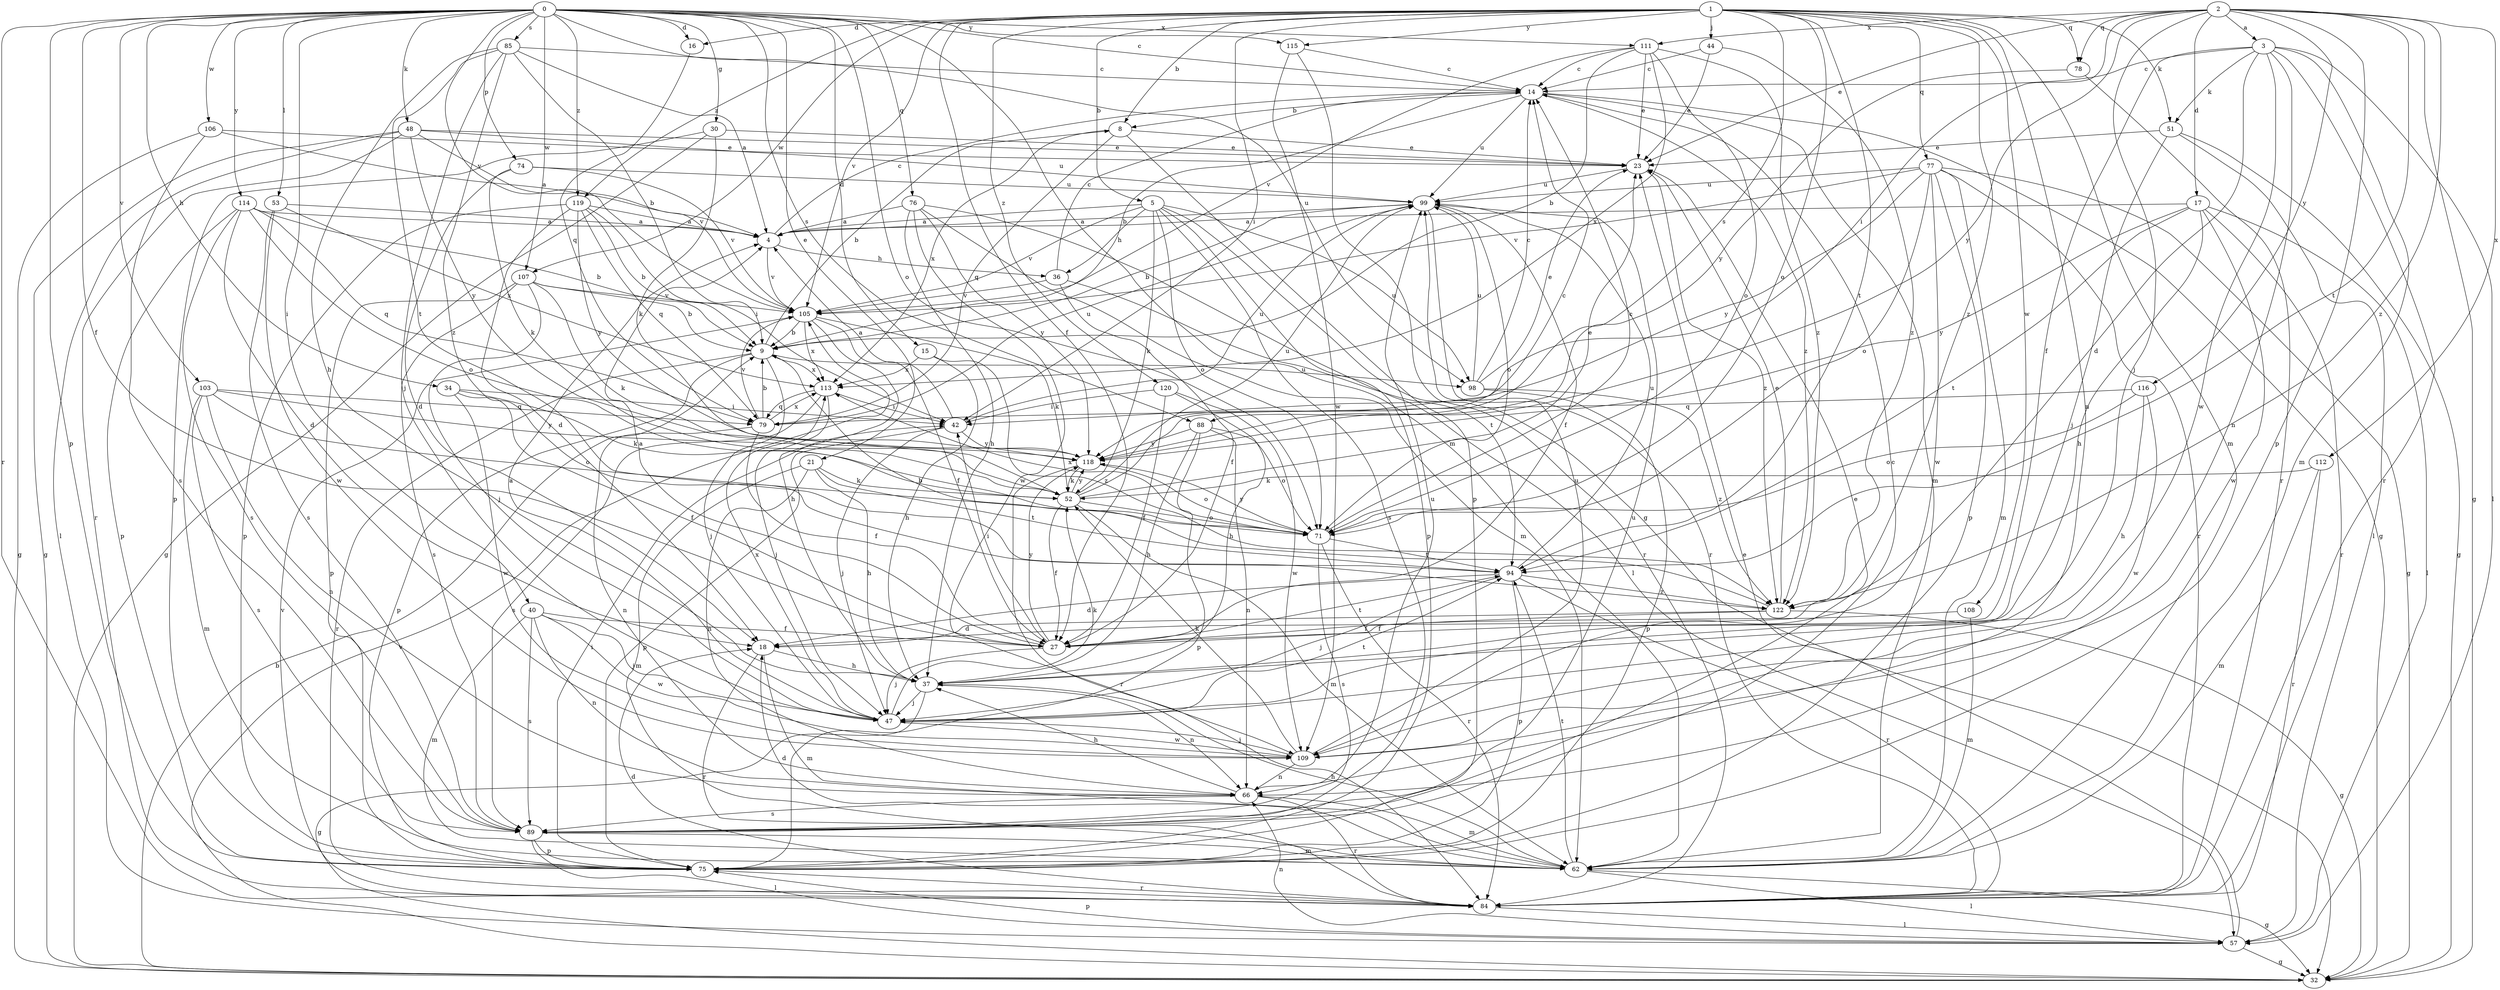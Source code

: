 strict digraph  {
0;
1;
2;
3;
4;
5;
8;
9;
14;
15;
16;
17;
18;
21;
23;
27;
30;
32;
34;
36;
37;
40;
42;
44;
47;
48;
51;
52;
53;
57;
62;
66;
71;
74;
75;
76;
77;
78;
79;
84;
85;
88;
89;
94;
98;
99;
103;
105;
106;
107;
108;
109;
111;
112;
113;
114;
115;
116;
118;
119;
120;
122;
0 -> 14  [label=c];
0 -> 15  [label=d];
0 -> 16  [label=d];
0 -> 21  [label=e];
0 -> 27  [label=f];
0 -> 30  [label=g];
0 -> 34  [label=h];
0 -> 40  [label=i];
0 -> 48  [label=k];
0 -> 53  [label=l];
0 -> 62  [label=m];
0 -> 71  [label=o];
0 -> 74  [label=p];
0 -> 75  [label=p];
0 -> 76  [label=q];
0 -> 84  [label=r];
0 -> 85  [label=s];
0 -> 88  [label=s];
0 -> 98  [label=u];
0 -> 103  [label=v];
0 -> 105  [label=v];
0 -> 106  [label=w];
0 -> 107  [label=w];
0 -> 111  [label=x];
0 -> 114  [label=y];
0 -> 115  [label=y];
0 -> 119  [label=z];
1 -> 5  [label=b];
1 -> 8  [label=b];
1 -> 16  [label=d];
1 -> 27  [label=f];
1 -> 42  [label=i];
1 -> 44  [label=j];
1 -> 51  [label=k];
1 -> 62  [label=m];
1 -> 66  [label=n];
1 -> 71  [label=o];
1 -> 77  [label=q];
1 -> 78  [label=q];
1 -> 88  [label=s];
1 -> 94  [label=t];
1 -> 105  [label=v];
1 -> 107  [label=w];
1 -> 108  [label=w];
1 -> 115  [label=y];
1 -> 119  [label=z];
1 -> 120  [label=z];
1 -> 122  [label=z];
2 -> 3  [label=a];
2 -> 17  [label=d];
2 -> 23  [label=e];
2 -> 32  [label=g];
2 -> 42  [label=i];
2 -> 47  [label=j];
2 -> 75  [label=p];
2 -> 78  [label=q];
2 -> 94  [label=t];
2 -> 111  [label=x];
2 -> 112  [label=x];
2 -> 116  [label=y];
2 -> 118  [label=y];
2 -> 122  [label=z];
3 -> 14  [label=c];
3 -> 18  [label=d];
3 -> 27  [label=f];
3 -> 51  [label=k];
3 -> 57  [label=l];
3 -> 62  [label=m];
3 -> 66  [label=n];
3 -> 84  [label=r];
3 -> 109  [label=w];
4 -> 14  [label=c];
4 -> 36  [label=h];
4 -> 105  [label=v];
5 -> 4  [label=a];
5 -> 36  [label=h];
5 -> 52  [label=k];
5 -> 71  [label=o];
5 -> 75  [label=p];
5 -> 84  [label=r];
5 -> 89  [label=s];
5 -> 98  [label=u];
5 -> 105  [label=v];
8 -> 23  [label=e];
8 -> 75  [label=p];
8 -> 79  [label=q];
8 -> 113  [label=x];
9 -> 8  [label=b];
9 -> 47  [label=j];
9 -> 75  [label=p];
9 -> 84  [label=r];
9 -> 98  [label=u];
9 -> 113  [label=x];
14 -> 8  [label=b];
14 -> 9  [label=b];
14 -> 32  [label=g];
14 -> 62  [label=m];
14 -> 99  [label=u];
14 -> 122  [label=z];
15 -> 37  [label=h];
15 -> 113  [label=x];
15 -> 122  [label=z];
16 -> 79  [label=q];
17 -> 4  [label=a];
17 -> 37  [label=h];
17 -> 57  [label=l];
17 -> 84  [label=r];
17 -> 94  [label=t];
17 -> 109  [label=w];
17 -> 118  [label=y];
18 -> 37  [label=h];
18 -> 62  [label=m];
18 -> 84  [label=r];
21 -> 37  [label=h];
21 -> 52  [label=k];
21 -> 62  [label=m];
21 -> 66  [label=n];
21 -> 94  [label=t];
23 -> 99  [label=u];
23 -> 122  [label=z];
27 -> 4  [label=a];
27 -> 42  [label=i];
27 -> 47  [label=j];
27 -> 94  [label=t];
27 -> 118  [label=y];
30 -> 23  [label=e];
30 -> 32  [label=g];
30 -> 52  [label=k];
30 -> 75  [label=p];
32 -> 9  [label=b];
32 -> 105  [label=v];
34 -> 27  [label=f];
34 -> 42  [label=i];
34 -> 52  [label=k];
34 -> 109  [label=w];
36 -> 14  [label=c];
36 -> 27  [label=f];
36 -> 94  [label=t];
36 -> 105  [label=v];
37 -> 32  [label=g];
37 -> 47  [label=j];
37 -> 66  [label=n];
40 -> 27  [label=f];
40 -> 47  [label=j];
40 -> 62  [label=m];
40 -> 66  [label=n];
40 -> 89  [label=s];
40 -> 109  [label=w];
42 -> 4  [label=a];
42 -> 47  [label=j];
42 -> 75  [label=p];
42 -> 99  [label=u];
42 -> 118  [label=y];
44 -> 14  [label=c];
44 -> 23  [label=e];
44 -> 122  [label=z];
47 -> 4  [label=a];
47 -> 52  [label=k];
47 -> 94  [label=t];
47 -> 109  [label=w];
47 -> 113  [label=x];
48 -> 23  [label=e];
48 -> 32  [label=g];
48 -> 57  [label=l];
48 -> 84  [label=r];
48 -> 99  [label=u];
48 -> 105  [label=v];
48 -> 118  [label=y];
51 -> 23  [label=e];
51 -> 32  [label=g];
51 -> 47  [label=j];
51 -> 57  [label=l];
52 -> 14  [label=c];
52 -> 23  [label=e];
52 -> 27  [label=f];
52 -> 62  [label=m];
52 -> 71  [label=o];
52 -> 99  [label=u];
52 -> 118  [label=y];
53 -> 4  [label=a];
53 -> 89  [label=s];
53 -> 109  [label=w];
53 -> 113  [label=x];
57 -> 23  [label=e];
57 -> 32  [label=g];
57 -> 66  [label=n];
57 -> 75  [label=p];
62 -> 18  [label=d];
62 -> 32  [label=g];
62 -> 37  [label=h];
62 -> 57  [label=l];
62 -> 94  [label=t];
66 -> 37  [label=h];
66 -> 62  [label=m];
66 -> 84  [label=r];
66 -> 89  [label=s];
66 -> 99  [label=u];
71 -> 14  [label=c];
71 -> 84  [label=r];
71 -> 89  [label=s];
71 -> 94  [label=t];
71 -> 113  [label=x];
71 -> 118  [label=y];
74 -> 18  [label=d];
74 -> 52  [label=k];
74 -> 99  [label=u];
74 -> 105  [label=v];
75 -> 42  [label=i];
75 -> 84  [label=r];
76 -> 4  [label=a];
76 -> 37  [label=h];
76 -> 57  [label=l];
76 -> 62  [label=m];
76 -> 109  [label=w];
76 -> 118  [label=y];
77 -> 32  [label=g];
77 -> 62  [label=m];
77 -> 71  [label=o];
77 -> 75  [label=p];
77 -> 84  [label=r];
77 -> 99  [label=u];
77 -> 105  [label=v];
77 -> 109  [label=w];
77 -> 118  [label=y];
78 -> 84  [label=r];
78 -> 118  [label=y];
79 -> 9  [label=b];
79 -> 27  [label=f];
79 -> 66  [label=n];
79 -> 99  [label=u];
79 -> 105  [label=v];
79 -> 113  [label=x];
84 -> 18  [label=d];
84 -> 57  [label=l];
84 -> 105  [label=v];
85 -> 4  [label=a];
85 -> 9  [label=b];
85 -> 14  [label=c];
85 -> 37  [label=h];
85 -> 47  [label=j];
85 -> 94  [label=t];
85 -> 122  [label=z];
88 -> 37  [label=h];
88 -> 66  [label=n];
88 -> 71  [label=o];
88 -> 75  [label=p];
88 -> 118  [label=y];
89 -> 14  [label=c];
89 -> 23  [label=e];
89 -> 57  [label=l];
89 -> 62  [label=m];
89 -> 75  [label=p];
89 -> 99  [label=u];
94 -> 18  [label=d];
94 -> 47  [label=j];
94 -> 75  [label=p];
94 -> 84  [label=r];
94 -> 99  [label=u];
94 -> 122  [label=z];
98 -> 14  [label=c];
98 -> 23  [label=e];
98 -> 75  [label=p];
98 -> 99  [label=u];
98 -> 122  [label=z];
99 -> 4  [label=a];
99 -> 9  [label=b];
99 -> 27  [label=f];
99 -> 71  [label=o];
99 -> 84  [label=r];
103 -> 62  [label=m];
103 -> 66  [label=n];
103 -> 71  [label=o];
103 -> 79  [label=q];
103 -> 89  [label=s];
103 -> 118  [label=y];
105 -> 9  [label=b];
105 -> 27  [label=f];
105 -> 37  [label=h];
105 -> 52  [label=k];
105 -> 113  [label=x];
106 -> 4  [label=a];
106 -> 23  [label=e];
106 -> 32  [label=g];
106 -> 89  [label=s];
107 -> 9  [label=b];
107 -> 47  [label=j];
107 -> 52  [label=k];
107 -> 75  [label=p];
107 -> 89  [label=s];
107 -> 105  [label=v];
108 -> 27  [label=f];
108 -> 62  [label=m];
109 -> 47  [label=j];
109 -> 52  [label=k];
109 -> 66  [label=n];
109 -> 99  [label=u];
111 -> 9  [label=b];
111 -> 14  [label=c];
111 -> 23  [label=e];
111 -> 71  [label=o];
111 -> 105  [label=v];
111 -> 113  [label=x];
111 -> 122  [label=z];
112 -> 52  [label=k];
112 -> 62  [label=m];
112 -> 84  [label=r];
113 -> 42  [label=i];
113 -> 47  [label=j];
113 -> 79  [label=q];
113 -> 89  [label=s];
114 -> 4  [label=a];
114 -> 9  [label=b];
114 -> 18  [label=d];
114 -> 71  [label=o];
114 -> 75  [label=p];
114 -> 79  [label=q];
114 -> 89  [label=s];
115 -> 14  [label=c];
115 -> 32  [label=g];
115 -> 109  [label=w];
116 -> 37  [label=h];
116 -> 71  [label=o];
116 -> 79  [label=q];
116 -> 109  [label=w];
118 -> 52  [label=k];
118 -> 71  [label=o];
118 -> 84  [label=r];
119 -> 4  [label=a];
119 -> 9  [label=b];
119 -> 18  [label=d];
119 -> 42  [label=i];
119 -> 75  [label=p];
119 -> 79  [label=q];
119 -> 118  [label=y];
120 -> 27  [label=f];
120 -> 37  [label=h];
120 -> 42  [label=i];
120 -> 109  [label=w];
122 -> 9  [label=b];
122 -> 18  [label=d];
122 -> 23  [label=e];
122 -> 27  [label=f];
122 -> 32  [label=g];
}

